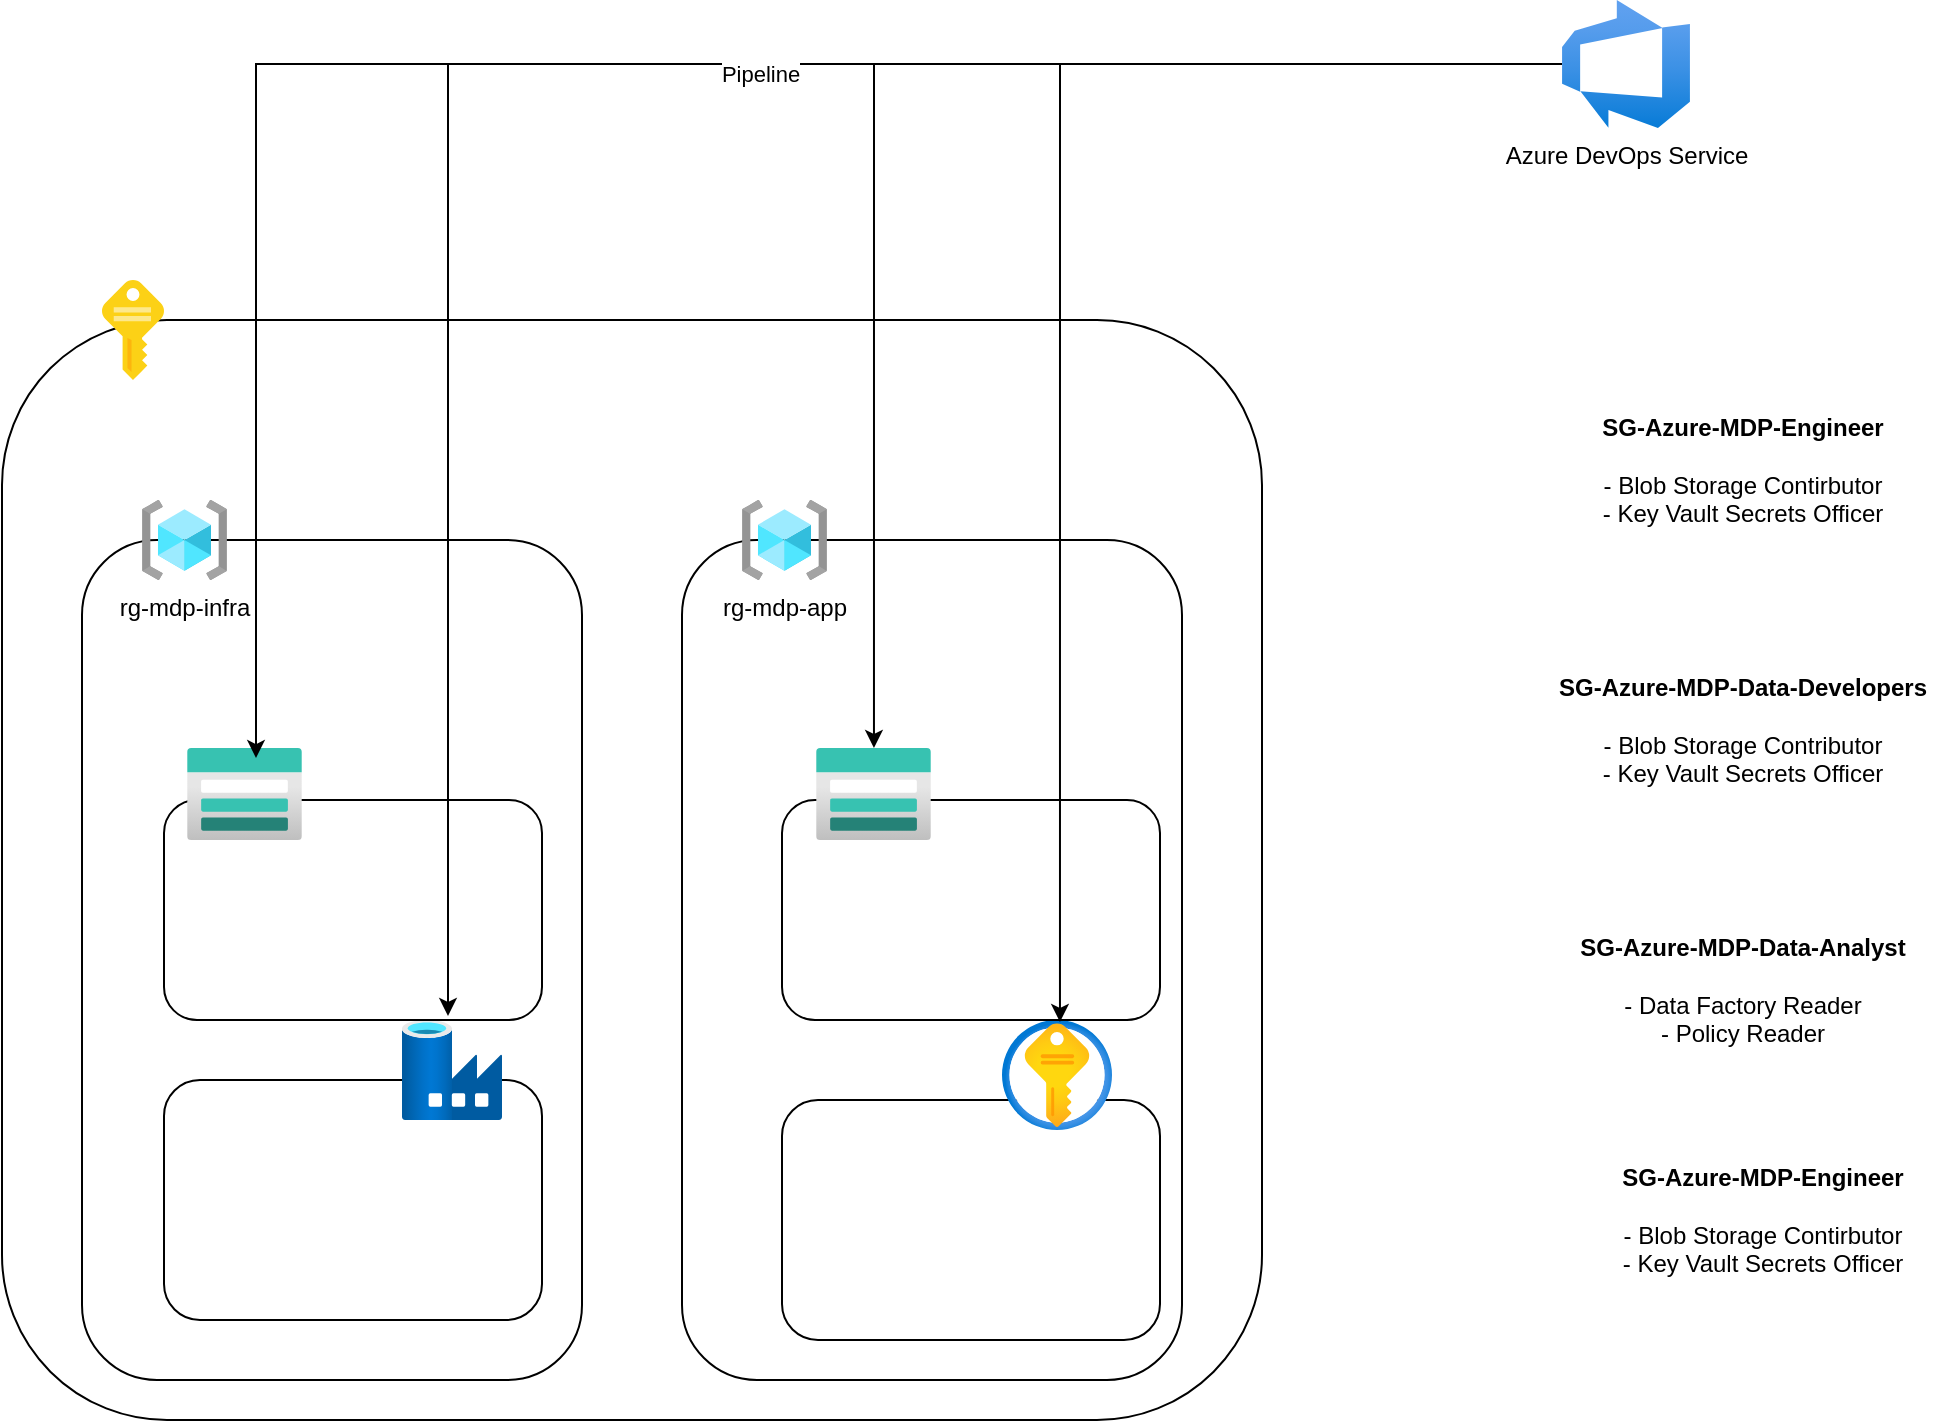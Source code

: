 <mxfile version="21.6.8" type="github">
  <diagram name="Page-1" id="C-AgzObuSpGEJH9MZPCi">
    <mxGraphModel dx="1619" dy="764" grid="1" gridSize="10" guides="1" tooltips="1" connect="1" arrows="1" fold="1" page="1" pageScale="1" pageWidth="1169" pageHeight="827" math="0" shadow="0">
      <root>
        <mxCell id="0" />
        <mxCell id="1" parent="0" />
        <mxCell id="tQHCMrDT34ir8bHBtCiH-1" value="" style="rounded=1;whiteSpace=wrap;html=1;" vertex="1" parent="1">
          <mxGeometry x="120" y="200" width="630" height="550" as="geometry" />
        </mxCell>
        <mxCell id="tQHCMrDT34ir8bHBtCiH-2" value="" style="image;sketch=0;aspect=fixed;html=1;points=[];align=center;fontSize=12;image=img/lib/mscae/Key.svg;" vertex="1" parent="1">
          <mxGeometry x="170" y="180" width="31" height="50" as="geometry" />
        </mxCell>
        <mxCell id="tQHCMrDT34ir8bHBtCiH-3" value="" style="rounded=1;whiteSpace=wrap;html=1;" vertex="1" parent="1">
          <mxGeometry x="160" y="310" width="250" height="420" as="geometry" />
        </mxCell>
        <mxCell id="tQHCMrDT34ir8bHBtCiH-4" value="" style="rounded=1;whiteSpace=wrap;html=1;" vertex="1" parent="1">
          <mxGeometry x="460" y="310" width="250" height="420" as="geometry" />
        </mxCell>
        <mxCell id="tQHCMrDT34ir8bHBtCiH-5" value="rg-mdp-infra" style="image;aspect=fixed;html=1;points=[];align=center;fontSize=12;image=img/lib/azure2/general/Resource_Groups.svg;" vertex="1" parent="1">
          <mxGeometry x="190" y="290" width="42.5" height="40" as="geometry" />
        </mxCell>
        <mxCell id="tQHCMrDT34ir8bHBtCiH-6" value="rg-mdp-app" style="image;aspect=fixed;html=1;points=[];align=center;fontSize=12;image=img/lib/azure2/general/Resource_Groups.svg;" vertex="1" parent="1">
          <mxGeometry x="490" y="290" width="42.5" height="40" as="geometry" />
        </mxCell>
        <mxCell id="tQHCMrDT34ir8bHBtCiH-10" value="" style="rounded=1;whiteSpace=wrap;html=1;" vertex="1" parent="1">
          <mxGeometry x="201" y="580" width="189" height="120" as="geometry" />
        </mxCell>
        <mxCell id="tQHCMrDT34ir8bHBtCiH-7" value="" style="image;aspect=fixed;html=1;points=[];align=center;fontSize=12;image=img/lib/azure2/databases/Data_Factory.svg;" vertex="1" parent="1">
          <mxGeometry x="320" y="550" width="50" height="50" as="geometry" />
        </mxCell>
        <mxCell id="tQHCMrDT34ir8bHBtCiH-11" value="" style="rounded=1;whiteSpace=wrap;html=1;" vertex="1" parent="1">
          <mxGeometry x="510" y="590" width="189" height="120" as="geometry" />
        </mxCell>
        <mxCell id="tQHCMrDT34ir8bHBtCiH-9" value="" style="image;aspect=fixed;html=1;points=[];align=center;fontSize=12;image=img/lib/azure2/security/Key_Vaults.svg;" vertex="1" parent="1">
          <mxGeometry x="620" y="550" width="55" height="55" as="geometry" />
        </mxCell>
        <mxCell id="tQHCMrDT34ir8bHBtCiH-14" value="" style="rounded=1;whiteSpace=wrap;html=1;" vertex="1" parent="1">
          <mxGeometry x="510" y="440" width="189" height="110" as="geometry" />
        </mxCell>
        <mxCell id="tQHCMrDT34ir8bHBtCiH-13" value="" style="rounded=1;whiteSpace=wrap;html=1;" vertex="1" parent="1">
          <mxGeometry x="201" y="440" width="189" height="110" as="geometry" />
        </mxCell>
        <mxCell id="tQHCMrDT34ir8bHBtCiH-12" value="" style="image;aspect=fixed;html=1;points=[];align=center;fontSize=12;image=img/lib/azure2/storage/Storage_Accounts.svg;" vertex="1" parent="1">
          <mxGeometry x="212.5" y="414" width="57.5" height="46" as="geometry" />
        </mxCell>
        <mxCell id="tQHCMrDT34ir8bHBtCiH-15" value="" style="image;aspect=fixed;html=1;points=[];align=center;fontSize=12;image=img/lib/azure2/storage/Storage_Accounts.svg;" vertex="1" parent="1">
          <mxGeometry x="527" y="414" width="57.5" height="46" as="geometry" />
        </mxCell>
        <mxCell id="tQHCMrDT34ir8bHBtCiH-18" style="edgeStyle=orthogonalEdgeStyle;rounded=0;orthogonalLoop=1;jettySize=auto;html=1;entryX=0.6;entryY=0.109;entryDx=0;entryDy=0;entryPerimeter=0;" edge="1" parent="1" source="tQHCMrDT34ir8bHBtCiH-16" target="tQHCMrDT34ir8bHBtCiH-12">
          <mxGeometry relative="1" as="geometry" />
        </mxCell>
        <mxCell id="tQHCMrDT34ir8bHBtCiH-19" style="edgeStyle=orthogonalEdgeStyle;rounded=0;orthogonalLoop=1;jettySize=auto;html=1;entryX=0.504;entryY=0;entryDx=0;entryDy=0;entryPerimeter=0;" edge="1" parent="1" source="tQHCMrDT34ir8bHBtCiH-16" target="tQHCMrDT34ir8bHBtCiH-15">
          <mxGeometry relative="1" as="geometry" />
        </mxCell>
        <mxCell id="tQHCMrDT34ir8bHBtCiH-22" style="edgeStyle=orthogonalEdgeStyle;rounded=0;orthogonalLoop=1;jettySize=auto;html=1;entryX=0.46;entryY=-0.04;entryDx=0;entryDy=0;entryPerimeter=0;" edge="1" parent="1" source="tQHCMrDT34ir8bHBtCiH-16" target="tQHCMrDT34ir8bHBtCiH-7">
          <mxGeometry relative="1" as="geometry" />
        </mxCell>
        <mxCell id="tQHCMrDT34ir8bHBtCiH-24" value="Pipeline" style="edgeLabel;html=1;align=center;verticalAlign=middle;resizable=0;points=[];" vertex="1" connectable="0" parent="tQHCMrDT34ir8bHBtCiH-22">
          <mxGeometry x="-0.224" y="5" relative="1" as="geometry">
            <mxPoint as="offset" />
          </mxGeometry>
        </mxCell>
        <mxCell id="tQHCMrDT34ir8bHBtCiH-23" style="edgeStyle=orthogonalEdgeStyle;rounded=0;orthogonalLoop=1;jettySize=auto;html=1;entryX=0.527;entryY=0.018;entryDx=0;entryDy=0;entryPerimeter=0;" edge="1" parent="1" source="tQHCMrDT34ir8bHBtCiH-16" target="tQHCMrDT34ir8bHBtCiH-9">
          <mxGeometry relative="1" as="geometry" />
        </mxCell>
        <mxCell id="tQHCMrDT34ir8bHBtCiH-16" value="Azure DevOps Service&lt;br&gt;" style="image;aspect=fixed;html=1;points=[];align=center;fontSize=12;image=img/lib/azure2/devops/Azure_DevOps.svg;" vertex="1" parent="1">
          <mxGeometry x="900" y="40" width="64" height="64" as="geometry" />
        </mxCell>
        <mxCell id="tQHCMrDT34ir8bHBtCiH-25" value="&lt;b style=&quot;border-color: var(--border-color);&quot;&gt;SG-Azure-MDP-Engineer&lt;/b&gt;&lt;br style=&quot;border-color: var(--border-color);&quot;&gt;&lt;br style=&quot;border-color: var(--border-color);&quot;&gt;- Blob Storage Contirbutor&lt;br style=&quot;border-color: var(--border-color);&quot;&gt;&lt;span style=&quot;&quot;&gt;-&amp;nbsp;Key Vault Secrets Officer&lt;/span&gt;" style="text;html=1;align=center;verticalAlign=middle;resizable=0;points=[];autosize=1;strokeColor=none;fillColor=none;" vertex="1" parent="1">
          <mxGeometry x="910" y="240" width="160" height="70" as="geometry" />
        </mxCell>
        <mxCell id="tQHCMrDT34ir8bHBtCiH-26" value="&lt;b&gt;SG-Azure-MDP-Data-Developers&lt;/b&gt;&lt;br style=&quot;border-color: var(--border-color);&quot;&gt;&lt;br style=&quot;border-color: var(--border-color);&quot;&gt;&lt;span style=&quot;&quot;&gt;- Blob Storage Contributor&lt;/span&gt;&lt;br style=&quot;border-color: var(--border-color);&quot;&gt;&lt;span style=&quot;&quot;&gt;- Key Vault Secrets Officer&lt;/span&gt;" style="text;html=1;align=center;verticalAlign=middle;resizable=0;points=[];autosize=1;strokeColor=none;fillColor=none;" vertex="1" parent="1">
          <mxGeometry x="885" y="370" width="210" height="70" as="geometry" />
        </mxCell>
        <mxCell id="tQHCMrDT34ir8bHBtCiH-27" value="&lt;b style=&quot;border-color: var(--border-color);&quot;&gt;SG-Azure-MDP-Data-Analyst&lt;/b&gt;&lt;br style=&quot;border-color: var(--border-color);&quot;&gt;&lt;br style=&quot;border-color: var(--border-color);&quot;&gt;- Data Factory Reader&lt;br style=&quot;border-color: var(--border-color);&quot;&gt;&lt;span style=&quot;&quot;&gt;- Policy Reader&lt;/span&gt;" style="text;html=1;align=center;verticalAlign=middle;resizable=0;points=[];autosize=1;strokeColor=none;fillColor=none;" vertex="1" parent="1">
          <mxGeometry x="895" y="500" width="190" height="70" as="geometry" />
        </mxCell>
        <mxCell id="tQHCMrDT34ir8bHBtCiH-28" value="&lt;b style=&quot;border-color: var(--border-color);&quot;&gt;SG-Azure-MDP-Engineer&lt;/b&gt;&lt;br style=&quot;border-color: var(--border-color);&quot;&gt;&lt;br style=&quot;border-color: var(--border-color);&quot;&gt;- Blob Storage Contirbutor&lt;br style=&quot;border-color: var(--border-color);&quot;&gt;&lt;span style=&quot;&quot;&gt;-&amp;nbsp;Key Vault Secrets Officer&lt;/span&gt;" style="text;html=1;align=center;verticalAlign=middle;resizable=0;points=[];autosize=1;strokeColor=none;fillColor=none;" vertex="1" parent="1">
          <mxGeometry x="920" y="615" width="160" height="70" as="geometry" />
        </mxCell>
      </root>
    </mxGraphModel>
  </diagram>
</mxfile>
